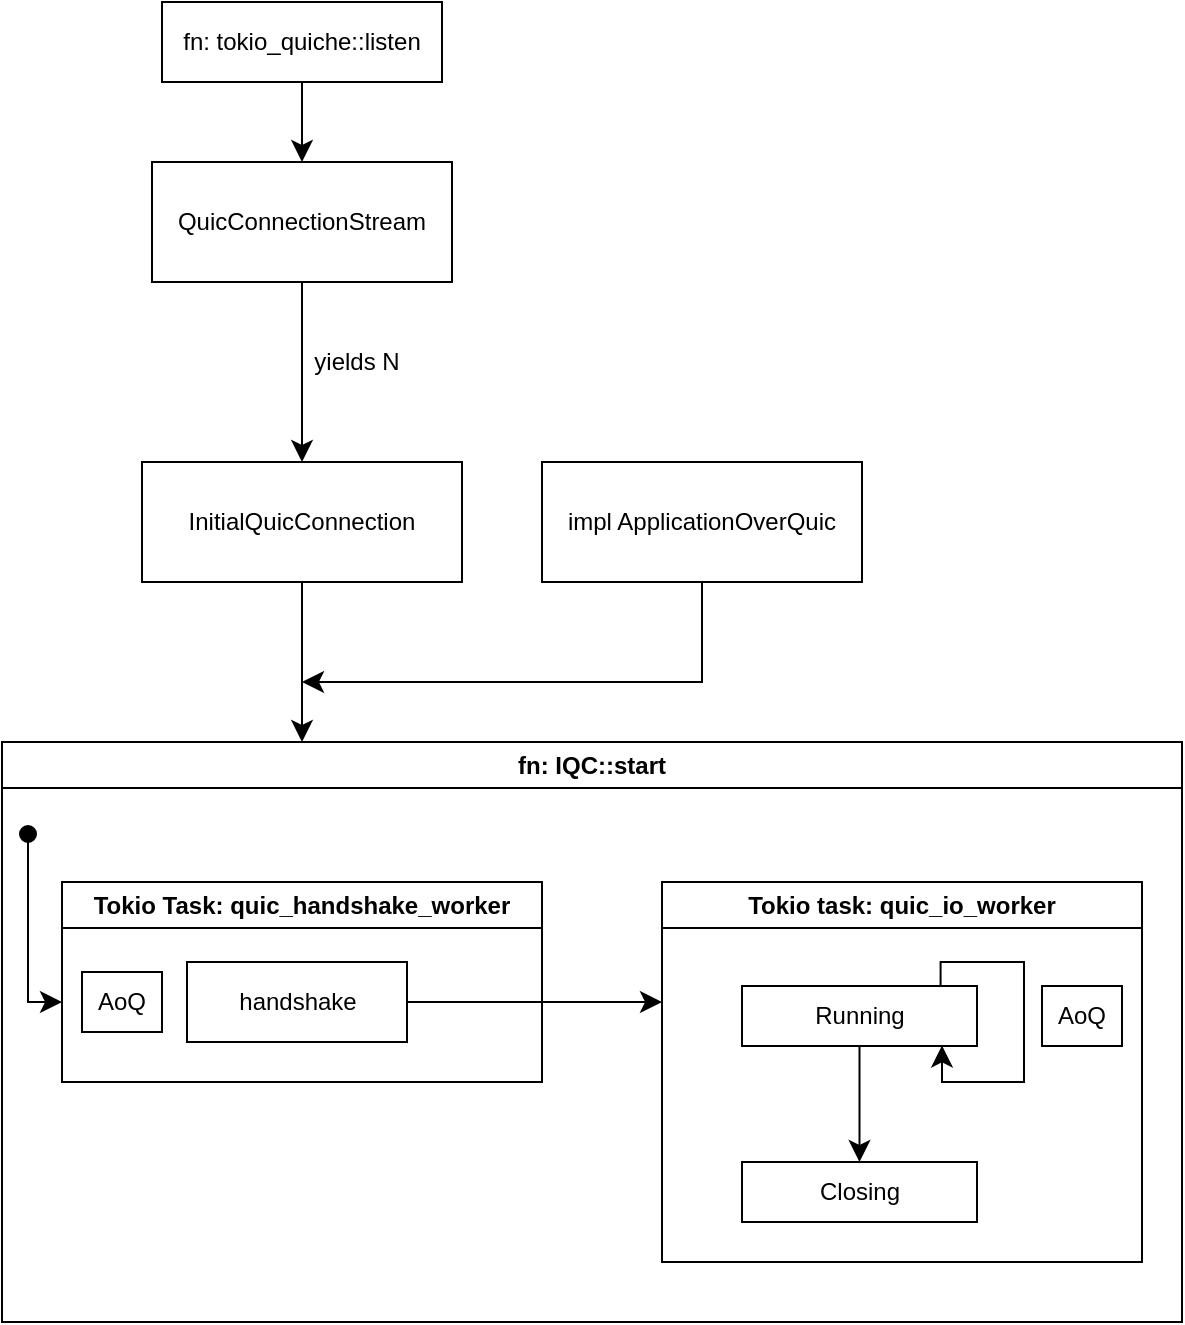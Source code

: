 <mxfile version="26.1.0" pages="2">
  <diagram name="Page-1" id="3qpx236MMJjKQpdtaQj8">
    <mxGraphModel dx="2067" dy="1156" grid="1" gridSize="10" guides="1" tooltips="1" connect="1" arrows="1" fold="1" page="1" pageScale="1" pageWidth="850" pageHeight="1100" math="0" shadow="0">
      <root>
        <mxCell id="0" />
        <mxCell id="1" parent="0" />
        <mxCell id="mWPUdoHqn-piwVSKCePV-3" style="edgeStyle=none;curved=1;rounded=0;orthogonalLoop=1;jettySize=auto;html=1;fontSize=12;startSize=8;endSize=8;entryX=0.5;entryY=0;entryDx=0;entryDy=0;" parent="1" source="mWPUdoHqn-piwVSKCePV-1" target="mWPUdoHqn-piwVSKCePV-4" edge="1">
          <mxGeometry relative="1" as="geometry">
            <mxPoint x="240" y="100" as="targetPoint" />
          </mxGeometry>
        </mxCell>
        <mxCell id="mWPUdoHqn-piwVSKCePV-1" value="fn: tokio_quiche::listen" style="rounded=0;whiteSpace=wrap;html=1;" parent="1" vertex="1">
          <mxGeometry x="30" y="80" width="140" height="40" as="geometry" />
        </mxCell>
        <mxCell id="mWPUdoHqn-piwVSKCePV-6" style="edgeStyle=none;curved=1;rounded=0;orthogonalLoop=1;jettySize=auto;html=1;entryX=0.5;entryY=0;entryDx=0;entryDy=0;fontSize=12;startSize=8;endSize=8;" parent="1" source="mWPUdoHqn-piwVSKCePV-4" target="mWPUdoHqn-piwVSKCePV-5" edge="1">
          <mxGeometry relative="1" as="geometry" />
        </mxCell>
        <mxCell id="mWPUdoHqn-piwVSKCePV-7" value="yields N" style="edgeLabel;html=1;align=center;verticalAlign=middle;resizable=0;points=[];fontSize=12;" parent="mWPUdoHqn-piwVSKCePV-6" vertex="1" connectable="0">
          <mxGeometry x="-0.551" y="2" relative="1" as="geometry">
            <mxPoint x="25" y="20" as="offset" />
          </mxGeometry>
        </mxCell>
        <mxCell id="mWPUdoHqn-piwVSKCePV-4" value="QuicConnectionStream" style="rounded=0;whiteSpace=wrap;html=1;" parent="1" vertex="1">
          <mxGeometry x="25" y="160" width="150" height="60" as="geometry" />
        </mxCell>
        <mxCell id="mWPUdoHqn-piwVSKCePV-5" value="InitialQuicConnection" style="rounded=0;whiteSpace=wrap;html=1;" parent="1" vertex="1">
          <mxGeometry x="20" y="310" width="160" height="60" as="geometry" />
        </mxCell>
        <mxCell id="mWPUdoHqn-piwVSKCePV-29" style="edgeStyle=orthogonalEdgeStyle;rounded=0;orthogonalLoop=1;jettySize=auto;html=1;fontSize=12;startSize=8;endSize=8;exitX=0.5;exitY=1;exitDx=0;exitDy=0;" parent="1" source="mWPUdoHqn-piwVSKCePV-28" edge="1">
          <mxGeometry relative="1" as="geometry">
            <mxPoint x="100" y="420" as="targetPoint" />
            <Array as="points">
              <mxPoint x="300" y="420" />
              <mxPoint x="100" y="420" />
            </Array>
          </mxGeometry>
        </mxCell>
        <mxCell id="mWPUdoHqn-piwVSKCePV-28" value="impl ApplicationOverQuic" style="rounded=0;whiteSpace=wrap;html=1;" parent="1" vertex="1">
          <mxGeometry x="220" y="310" width="160" height="60" as="geometry" />
        </mxCell>
        <mxCell id="pvk3wVF_-k6SXGWQYtcm-1" value="fn: IQC::start" style="swimlane;whiteSpace=wrap;html=1;" parent="1" vertex="1">
          <mxGeometry x="-50" y="450" width="590" height="290" as="geometry" />
        </mxCell>
        <mxCell id="mWPUdoHqn-piwVSKCePV-14" value="Tokio Task: quic_handshake_worker" style="swimlane;whiteSpace=wrap;html=1;startSize=23;" parent="pvk3wVF_-k6SXGWQYtcm-1" vertex="1">
          <mxGeometry x="30" y="70" width="240" height="100" as="geometry" />
        </mxCell>
        <mxCell id="mWPUdoHqn-piwVSKCePV-17" style="edgeStyle=none;curved=1;rounded=0;orthogonalLoop=1;jettySize=auto;html=1;fontSize=12;startSize=8;endSize=8;" parent="mWPUdoHqn-piwVSKCePV-14" source="mWPUdoHqn-piwVSKCePV-11" edge="1">
          <mxGeometry relative="1" as="geometry">
            <mxPoint x="300" y="60" as="targetPoint" />
          </mxGeometry>
        </mxCell>
        <mxCell id="mWPUdoHqn-piwVSKCePV-11" value="handshake" style="rounded=0;whiteSpace=wrap;html=1;" parent="mWPUdoHqn-piwVSKCePV-14" vertex="1">
          <mxGeometry x="62.5" y="40" width="110" height="40" as="geometry" />
        </mxCell>
        <mxCell id="mWPUdoHqn-piwVSKCePV-30" value="AoQ" style="rounded=0;whiteSpace=wrap;html=1;" parent="mWPUdoHqn-piwVSKCePV-14" vertex="1">
          <mxGeometry x="10" y="45" width="40" height="30" as="geometry" />
        </mxCell>
        <mxCell id="mWPUdoHqn-piwVSKCePV-18" value="Tokio task: quic_io_worker" style="swimlane;whiteSpace=wrap;html=1;" parent="pvk3wVF_-k6SXGWQYtcm-1" vertex="1">
          <mxGeometry x="330" y="70" width="240" height="190" as="geometry" />
        </mxCell>
        <mxCell id="mWPUdoHqn-piwVSKCePV-24" style="edgeStyle=orthogonalEdgeStyle;rounded=0;orthogonalLoop=1;jettySize=auto;html=1;fontSize=12;startSize=8;endSize=8;entryX=0.847;entryY=0.989;entryDx=0;entryDy=0;entryPerimeter=0;exitX=0.845;exitY=0.069;exitDx=0;exitDy=0;exitPerimeter=0;" parent="mWPUdoHqn-piwVSKCePV-18" source="mWPUdoHqn-piwVSKCePV-22" target="mWPUdoHqn-piwVSKCePV-22" edge="1">
          <mxGeometry relative="1" as="geometry">
            <mxPoint x="120" y="130" as="targetPoint" />
            <Array as="points">
              <mxPoint x="139" y="40" />
              <mxPoint x="181" y="40" />
              <mxPoint x="181" y="100" />
              <mxPoint x="140" y="100" />
              <mxPoint x="140" y="82" />
            </Array>
          </mxGeometry>
        </mxCell>
        <mxCell id="mWPUdoHqn-piwVSKCePV-25" style="edgeStyle=none;curved=1;rounded=0;orthogonalLoop=1;jettySize=auto;html=1;entryX=0.5;entryY=0;entryDx=0;entryDy=0;fontSize=12;startSize=8;endSize=8;" parent="mWPUdoHqn-piwVSKCePV-18" source="mWPUdoHqn-piwVSKCePV-22" target="mWPUdoHqn-piwVSKCePV-23" edge="1">
          <mxGeometry relative="1" as="geometry" />
        </mxCell>
        <mxCell id="mWPUdoHqn-piwVSKCePV-22" value="Running" style="rounded=0;whiteSpace=wrap;html=1;" parent="mWPUdoHqn-piwVSKCePV-18" vertex="1">
          <mxGeometry x="40" y="52" width="117.5" height="30" as="geometry" />
        </mxCell>
        <mxCell id="mWPUdoHqn-piwVSKCePV-23" value="Closing" style="rounded=0;whiteSpace=wrap;html=1;" parent="mWPUdoHqn-piwVSKCePV-18" vertex="1">
          <mxGeometry x="40" y="140" width="117.5" height="30" as="geometry" />
        </mxCell>
        <mxCell id="mWPUdoHqn-piwVSKCePV-31" value="AoQ" style="rounded=0;whiteSpace=wrap;html=1;" parent="mWPUdoHqn-piwVSKCePV-18" vertex="1">
          <mxGeometry x="190" y="52" width="40" height="30" as="geometry" />
        </mxCell>
        <mxCell id="GngBAlXJXLjJrXuEWOCi-1" value="" style="endArrow=classic;html=1;rounded=0;fontSize=12;startSize=8;endSize=8;edgeStyle=orthogonalEdgeStyle;startArrow=oval;startFill=1;" parent="pvk3wVF_-k6SXGWQYtcm-1" edge="1">
          <mxGeometry width="50" height="50" relative="1" as="geometry">
            <mxPoint x="13" y="46" as="sourcePoint" />
            <mxPoint x="30" y="130" as="targetPoint" />
            <Array as="points">
              <mxPoint x="13" y="46" />
              <mxPoint x="13" y="121" />
            </Array>
          </mxGeometry>
        </mxCell>
        <mxCell id="mWPUdoHqn-piwVSKCePV-20" style="edgeStyle=none;curved=1;rounded=0;orthogonalLoop=1;jettySize=auto;html=1;fontSize=12;startSize=8;endSize=8;" parent="1" source="mWPUdoHqn-piwVSKCePV-5" edge="1">
          <mxGeometry relative="1" as="geometry">
            <mxPoint x="100" y="450" as="targetPoint" />
          </mxGeometry>
        </mxCell>
      </root>
    </mxGraphModel>
  </diagram>
  <diagram id="dlILORrkHTa0uQWCBott" name="Page-2">
    <mxGraphModel dx="2476" dy="644" grid="0" gridSize="10" guides="1" tooltips="1" connect="1" arrows="1" fold="1" page="0" pageScale="1" pageWidth="850" pageHeight="1100" math="0" shadow="0">
      <root>
        <mxCell id="0" />
        <mxCell id="1" parent="0" />
        <mxCell id="TgNAw08oQqk_PFP4HZ26-2" style="edgeStyle=none;curved=1;rounded=0;orthogonalLoop=1;jettySize=auto;html=1;fontSize=12;startSize=8;endSize=8;" parent="1" source="TgNAw08oQqk_PFP4HZ26-1" edge="1">
          <mxGeometry relative="1" as="geometry">
            <mxPoint x="-155" y="213" as="targetPoint" />
          </mxGeometry>
        </mxCell>
        <mxCell id="TgNAw08oQqk_PFP4HZ26-1" value="Socket" style="rounded=0;whiteSpace=wrap;html=1;" parent="1" vertex="1">
          <mxGeometry x="-215" y="48" width="120" height="39" as="geometry" />
        </mxCell>
        <mxCell id="TgNAw08oQqk_PFP4HZ26-5" style="edgeStyle=orthogonalEdgeStyle;rounded=0;orthogonalLoop=1;jettySize=auto;html=1;fontSize=12;startSize=8;endSize=8;" parent="1" source="TgNAw08oQqk_PFP4HZ26-4" edge="1">
          <mxGeometry relative="1" as="geometry">
            <mxPoint x="-254" y="751" as="targetPoint" />
            <Array as="points">
              <mxPoint x="-431" y="751" />
            </Array>
          </mxGeometry>
        </mxCell>
        <mxCell id="TgNAw08oQqk_PFP4HZ26-4" value="impl ApplicationOverQuic" style="rounded=0;whiteSpace=wrap;html=1;" parent="1" vertex="1">
          <mxGeometry x="-538" y="49" width="213" height="60" as="geometry" />
        </mxCell>
        <mxCell id="TgNAw08oQqk_PFP4HZ26-6" value="fn: tokio_quiche::quic::connect" style="swimlane;whiteSpace=wrap;html=1;" parent="1" vertex="1">
          <mxGeometry x="-538" y="212" width="782" height="906" as="geometry" />
        </mxCell>
        <mxCell id="CxVNtvkxROuJx1GsSL81-1" style="edgeStyle=none;curved=1;rounded=0;orthogonalLoop=1;jettySize=auto;html=1;entryX=0.5;entryY=0;entryDx=0;entryDy=0;fontSize=12;startSize=8;endSize=8;" edge="1" parent="TgNAw08oQqk_PFP4HZ26-6" source="CxVNtvkxROuJx1GsSL81-3" target="CxVNtvkxROuJx1GsSL81-6">
          <mxGeometry relative="1" as="geometry" />
        </mxCell>
        <mxCell id="CxVNtvkxROuJx1GsSL81-2" value="take 1" style="edgeLabel;html=1;align=center;verticalAlign=middle;resizable=0;points=[];fontSize=12;" vertex="1" connectable="0" parent="CxVNtvkxROuJx1GsSL81-1">
          <mxGeometry x="-0.551" y="2" relative="1" as="geometry">
            <mxPoint x="25" y="20" as="offset" />
          </mxGeometry>
        </mxCell>
        <mxCell id="CxVNtvkxROuJx1GsSL81-3" value="QuickConnectionStream" style="rounded=0;whiteSpace=wrap;html=1;" vertex="1" parent="TgNAw08oQqk_PFP4HZ26-6">
          <mxGeometry x="194" y="282" width="179" height="60" as="geometry" />
        </mxCell>
        <mxCell id="CxVNtvkxROuJx1GsSL81-4" style="edgeStyle=none;curved=1;rounded=0;orthogonalLoop=1;jettySize=auto;html=1;fontSize=12;startSize=8;endSize=8;entryX=0.265;entryY=0;entryDx=0;entryDy=0;entryPerimeter=0;" edge="1" parent="TgNAw08oQqk_PFP4HZ26-6" source="CxVNtvkxROuJx1GsSL81-6" target="GSPGxvrXwIzSSmzkrvUa-1">
          <mxGeometry relative="1" as="geometry">
            <mxPoint x="153" y="582" as="targetPoint" />
          </mxGeometry>
        </mxCell>
        <mxCell id="CxVNtvkxROuJx1GsSL81-6" value="InitialQuicConnection" style="rounded=0;whiteSpace=wrap;html=1;" vertex="1" parent="TgNAw08oQqk_PFP4HZ26-6">
          <mxGeometry x="189" y="432" width="189" height="60" as="geometry" />
        </mxCell>
        <mxCell id="GSPGxvrXwIzSSmzkrvUa-1" value="fn: IQC::start" style="swimlane;whiteSpace=wrap;html=1;" vertex="1" parent="TgNAw08oQqk_PFP4HZ26-6">
          <mxGeometry x="120.75" y="581" width="619" height="290" as="geometry" />
        </mxCell>
        <mxCell id="GSPGxvrXwIzSSmzkrvUa-2" value="Tokio Task: quic_handshake_worker" style="swimlane;whiteSpace=wrap;html=1;startSize=23;" vertex="1" parent="GSPGxvrXwIzSSmzkrvUa-1">
          <mxGeometry x="30" y="70" width="240" height="100" as="geometry" />
        </mxCell>
        <mxCell id="GSPGxvrXwIzSSmzkrvUa-3" style="edgeStyle=none;curved=1;rounded=0;orthogonalLoop=1;jettySize=auto;html=1;fontSize=12;startSize=8;endSize=8;" edge="1" parent="GSPGxvrXwIzSSmzkrvUa-2" source="GSPGxvrXwIzSSmzkrvUa-4">
          <mxGeometry relative="1" as="geometry">
            <mxPoint x="300" y="60" as="targetPoint" />
          </mxGeometry>
        </mxCell>
        <mxCell id="GSPGxvrXwIzSSmzkrvUa-4" value="handshake" style="rounded=0;whiteSpace=wrap;html=1;" vertex="1" parent="GSPGxvrXwIzSSmzkrvUa-2">
          <mxGeometry x="62.5" y="40" width="110" height="40" as="geometry" />
        </mxCell>
        <mxCell id="GSPGxvrXwIzSSmzkrvUa-5" value="AoQ" style="rounded=0;whiteSpace=wrap;html=1;" vertex="1" parent="GSPGxvrXwIzSSmzkrvUa-2">
          <mxGeometry x="10" y="45" width="40" height="30" as="geometry" />
        </mxCell>
        <mxCell id="GSPGxvrXwIzSSmzkrvUa-6" value="Tokio task: quic_io_worker" style="swimlane;whiteSpace=wrap;html=1;" vertex="1" parent="GSPGxvrXwIzSSmzkrvUa-1">
          <mxGeometry x="330" y="70" width="240" height="190" as="geometry" />
        </mxCell>
        <mxCell id="GSPGxvrXwIzSSmzkrvUa-7" style="edgeStyle=orthogonalEdgeStyle;rounded=0;orthogonalLoop=1;jettySize=auto;html=1;fontSize=12;startSize=8;endSize=8;entryX=0.847;entryY=0.989;entryDx=0;entryDy=0;entryPerimeter=0;exitX=0.845;exitY=0.069;exitDx=0;exitDy=0;exitPerimeter=0;" edge="1" parent="GSPGxvrXwIzSSmzkrvUa-6" source="GSPGxvrXwIzSSmzkrvUa-9" target="GSPGxvrXwIzSSmzkrvUa-9">
          <mxGeometry relative="1" as="geometry">
            <mxPoint x="120" y="130" as="targetPoint" />
            <Array as="points">
              <mxPoint x="139" y="40" />
              <mxPoint x="181" y="40" />
              <mxPoint x="181" y="100" />
              <mxPoint x="140" y="100" />
              <mxPoint x="140" y="82" />
            </Array>
          </mxGeometry>
        </mxCell>
        <mxCell id="GSPGxvrXwIzSSmzkrvUa-8" style="edgeStyle=none;curved=1;rounded=0;orthogonalLoop=1;jettySize=auto;html=1;entryX=0.5;entryY=0;entryDx=0;entryDy=0;fontSize=12;startSize=8;endSize=8;" edge="1" parent="GSPGxvrXwIzSSmzkrvUa-6" source="GSPGxvrXwIzSSmzkrvUa-9" target="GSPGxvrXwIzSSmzkrvUa-10">
          <mxGeometry relative="1" as="geometry" />
        </mxCell>
        <mxCell id="GSPGxvrXwIzSSmzkrvUa-9" value="Running" style="rounded=0;whiteSpace=wrap;html=1;" vertex="1" parent="GSPGxvrXwIzSSmzkrvUa-6">
          <mxGeometry x="40" y="52" width="117.5" height="30" as="geometry" />
        </mxCell>
        <mxCell id="GSPGxvrXwIzSSmzkrvUa-10" value="Closing" style="rounded=0;whiteSpace=wrap;html=1;" vertex="1" parent="GSPGxvrXwIzSSmzkrvUa-6">
          <mxGeometry x="40" y="140" width="117.5" height="30" as="geometry" />
        </mxCell>
        <mxCell id="GSPGxvrXwIzSSmzkrvUa-11" value="AoQ" style="rounded=0;whiteSpace=wrap;html=1;" vertex="1" parent="GSPGxvrXwIzSSmzkrvUa-6">
          <mxGeometry x="190" y="52" width="40" height="30" as="geometry" />
        </mxCell>
        <mxCell id="GSPGxvrXwIzSSmzkrvUa-12" value="" style="endArrow=classic;html=1;rounded=0;fontSize=12;startSize=8;endSize=8;edgeStyle=orthogonalEdgeStyle;startArrow=oval;startFill=1;" edge="1" parent="TgNAw08oQqk_PFP4HZ26-6">
          <mxGeometry width="50" height="50" relative="1" as="geometry">
            <mxPoint x="200" y="626" as="sourcePoint" />
            <mxPoint x="217" y="710" as="targetPoint" />
            <Array as="points">
              <mxPoint x="200" y="626" />
              <mxPoint x="200" y="701" />
            </Array>
          </mxGeometry>
        </mxCell>
        <mxCell id="g9Gv8jskTPhWmc6KxlJW-1" style="edgeStyle=none;curved=1;rounded=0;orthogonalLoop=1;jettySize=auto;html=1;entryX=0;entryY=0.5;entryDx=0;entryDy=0;fontSize=12;startSize=8;endSize=8;" edge="1" parent="TgNAw08oQqk_PFP4HZ26-6" source="qlOaM-RS4FKM01MQFeZX-2" target="qlOaM-RS4FKM01MQFeZX-3">
          <mxGeometry relative="1" as="geometry" />
        </mxCell>
        <mxCell id="qlOaM-RS4FKM01MQFeZX-2" value="fn: quiche::connect" style="rounded=0;whiteSpace=wrap;html=1;" vertex="1" parent="TgNAw08oQqk_PFP4HZ26-6">
          <mxGeometry x="173" y="59" width="120" height="60" as="geometry" />
        </mxCell>
        <mxCell id="qlOaM-RS4FKM01MQFeZX-4" style="edgeStyle=orthogonalEdgeStyle;rounded=0;orthogonalLoop=1;jettySize=auto;html=1;entryX=0.5;entryY=0;entryDx=0;entryDy=0;fontSize=12;startSize=8;endSize=8;exitX=0.5;exitY=1;exitDx=0;exitDy=0;" edge="1" parent="TgNAw08oQqk_PFP4HZ26-6" source="qlOaM-RS4FKM01MQFeZX-3" target="CxVNtvkxROuJx1GsSL81-3">
          <mxGeometry relative="1" as="geometry">
            <Array as="points">
              <mxPoint x="437" y="199" />
              <mxPoint x="284" y="199" />
            </Array>
          </mxGeometry>
        </mxCell>
        <mxCell id="qlOaM-RS4FKM01MQFeZX-3" value="InboundPackerRouter::new" style="rounded=0;whiteSpace=wrap;html=1;" vertex="1" parent="TgNAw08oQqk_PFP4HZ26-6">
          <mxGeometry x="351" y="59" width="171" height="60" as="geometry" />
        </mxCell>
        <mxCell id="GSPGxvrXwIzSSmzkrvUa-13" value="" style="endArrow=classic;html=1;rounded=0;fontSize=12;startSize=8;endSize=8;edgeStyle=orthogonalEdgeStyle;startArrow=oval;startFill=1;" edge="1" parent="TgNAw08oQqk_PFP4HZ26-6">
          <mxGeometry width="50" height="50" relative="1" as="geometry">
            <mxPoint x="156.5" y="28" as="sourcePoint" />
            <mxPoint x="173" y="89" as="targetPoint" />
            <Array as="points">
              <mxPoint x="157" y="29" />
              <mxPoint x="156" y="29" />
              <mxPoint x="156" y="89" />
            </Array>
          </mxGeometry>
        </mxCell>
        <mxCell id="qlOaM-RS4FKM01MQFeZX-6" value="tokio task: packet router driver" style="swimlane;whiteSpace=wrap;html=1;" vertex="1" parent="1">
          <mxGeometry x="-52" y="493" width="200" height="48" as="geometry">
            <mxRectangle x="-52" y="493" width="196" height="26" as="alternateBounds" />
          </mxGeometry>
        </mxCell>
        <mxCell id="qlOaM-RS4FKM01MQFeZX-5" style="edgeStyle=orthogonalEdgeStyle;rounded=0;orthogonalLoop=1;jettySize=auto;html=1;exitX=0.5;exitY=1;exitDx=0;exitDy=0;fontSize=12;startSize=8;endSize=8;entryX=0.5;entryY=0;entryDx=0;entryDy=0;" edge="1" parent="1" source="qlOaM-RS4FKM01MQFeZX-3" target="qlOaM-RS4FKM01MQFeZX-6">
          <mxGeometry relative="1" as="geometry">
            <mxPoint x="84" y="488.857" as="targetPoint" />
            <Array as="points">
              <mxPoint x="-101" y="411" />
              <mxPoint x="48" y="411" />
            </Array>
          </mxGeometry>
        </mxCell>
      </root>
    </mxGraphModel>
  </diagram>
</mxfile>
